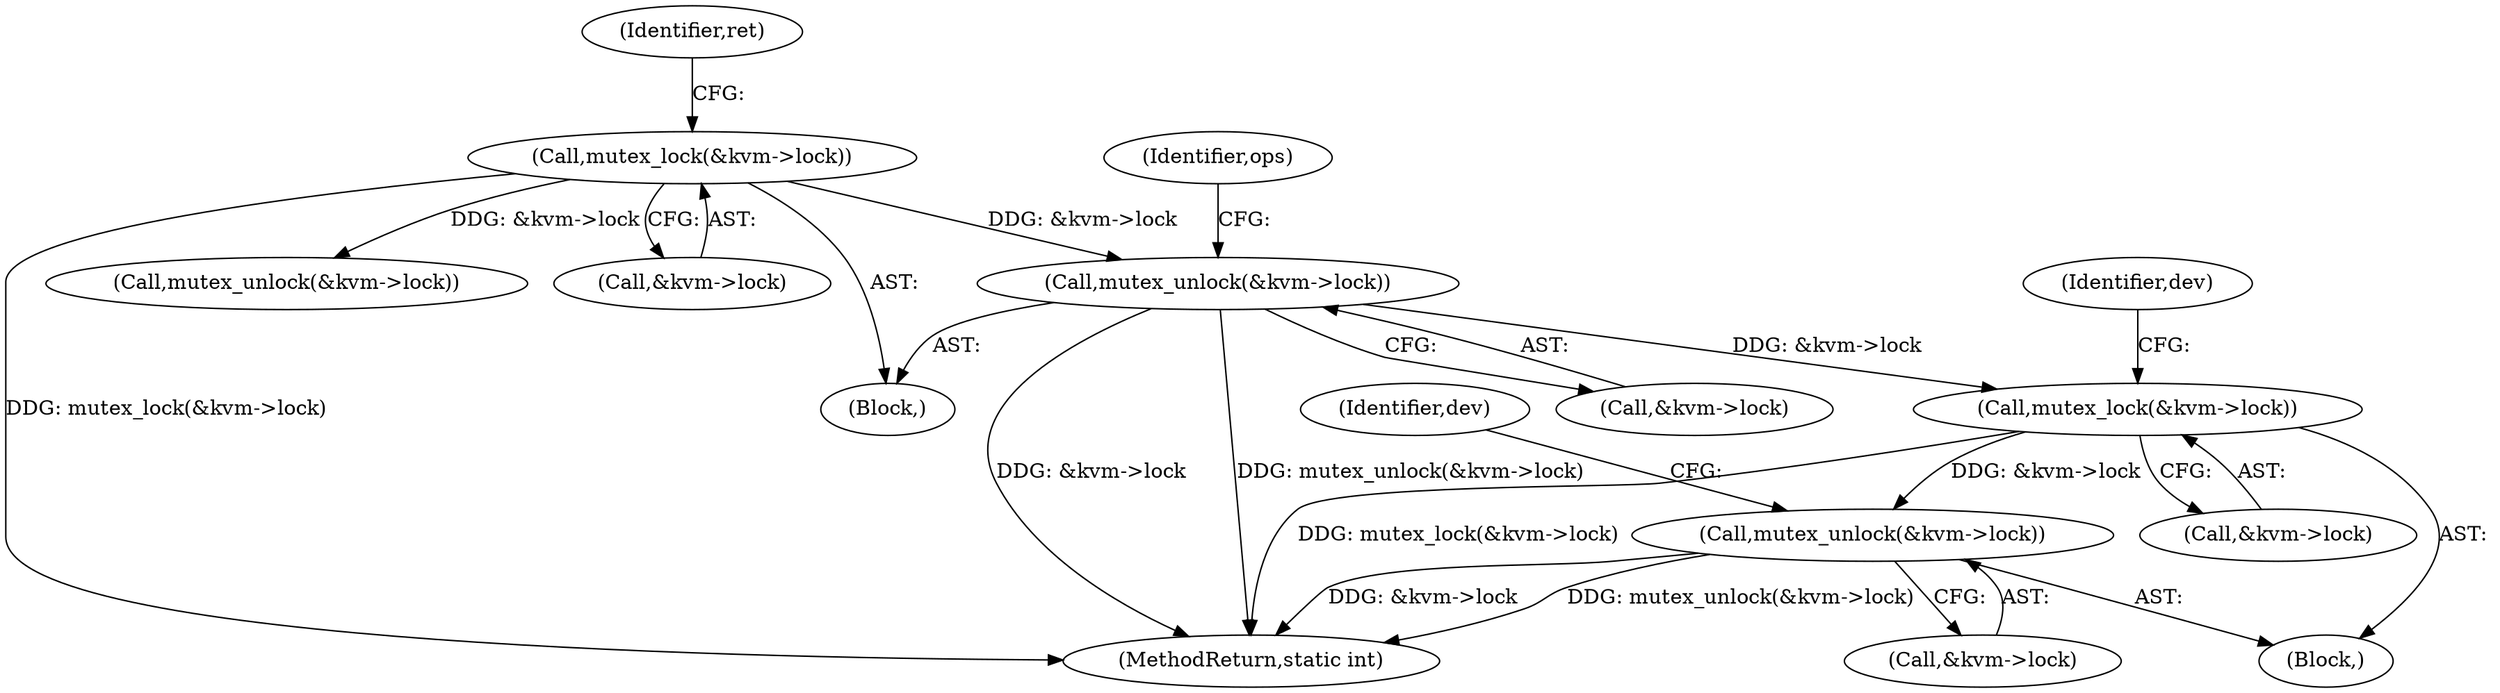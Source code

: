 digraph "0_linux_a0f1d21c1ccb1da66629627a74059dd7f5ac9c61@API" {
"1000204" [label="(Call,mutex_unlock(&kvm->lock))"];
"1000169" [label="(Call,mutex_lock(&kvm->lock))"];
"1000232" [label="(Call,mutex_lock(&kvm->lock))"];
"1000242" [label="(Call,mutex_unlock(&kvm->lock))"];
"1000240" [label="(Identifier,dev)"];
"1000231" [label="(Block,)"];
"1000260" [label="(MethodReturn,static int)"];
"1000186" [label="(Call,mutex_unlock(&kvm->lock))"];
"1000204" [label="(Call,mutex_unlock(&kvm->lock))"];
"1000205" [label="(Call,&kvm->lock)"];
"1000170" [label="(Call,&kvm->lock)"];
"1000232" [label="(Call,mutex_lock(&kvm->lock))"];
"1000211" [label="(Identifier,ops)"];
"1000175" [label="(Identifier,ret)"];
"1000242" [label="(Call,mutex_unlock(&kvm->lock))"];
"1000248" [label="(Identifier,dev)"];
"1000233" [label="(Call,&kvm->lock)"];
"1000243" [label="(Call,&kvm->lock)"];
"1000103" [label="(Block,)"];
"1000169" [label="(Call,mutex_lock(&kvm->lock))"];
"1000204" -> "1000103"  [label="AST: "];
"1000204" -> "1000205"  [label="CFG: "];
"1000205" -> "1000204"  [label="AST: "];
"1000211" -> "1000204"  [label="CFG: "];
"1000204" -> "1000260"  [label="DDG: &kvm->lock"];
"1000204" -> "1000260"  [label="DDG: mutex_unlock(&kvm->lock)"];
"1000169" -> "1000204"  [label="DDG: &kvm->lock"];
"1000204" -> "1000232"  [label="DDG: &kvm->lock"];
"1000169" -> "1000103"  [label="AST: "];
"1000169" -> "1000170"  [label="CFG: "];
"1000170" -> "1000169"  [label="AST: "];
"1000175" -> "1000169"  [label="CFG: "];
"1000169" -> "1000260"  [label="DDG: mutex_lock(&kvm->lock)"];
"1000169" -> "1000186"  [label="DDG: &kvm->lock"];
"1000232" -> "1000231"  [label="AST: "];
"1000232" -> "1000233"  [label="CFG: "];
"1000233" -> "1000232"  [label="AST: "];
"1000240" -> "1000232"  [label="CFG: "];
"1000232" -> "1000260"  [label="DDG: mutex_lock(&kvm->lock)"];
"1000232" -> "1000242"  [label="DDG: &kvm->lock"];
"1000242" -> "1000231"  [label="AST: "];
"1000242" -> "1000243"  [label="CFG: "];
"1000243" -> "1000242"  [label="AST: "];
"1000248" -> "1000242"  [label="CFG: "];
"1000242" -> "1000260"  [label="DDG: mutex_unlock(&kvm->lock)"];
"1000242" -> "1000260"  [label="DDG: &kvm->lock"];
}

